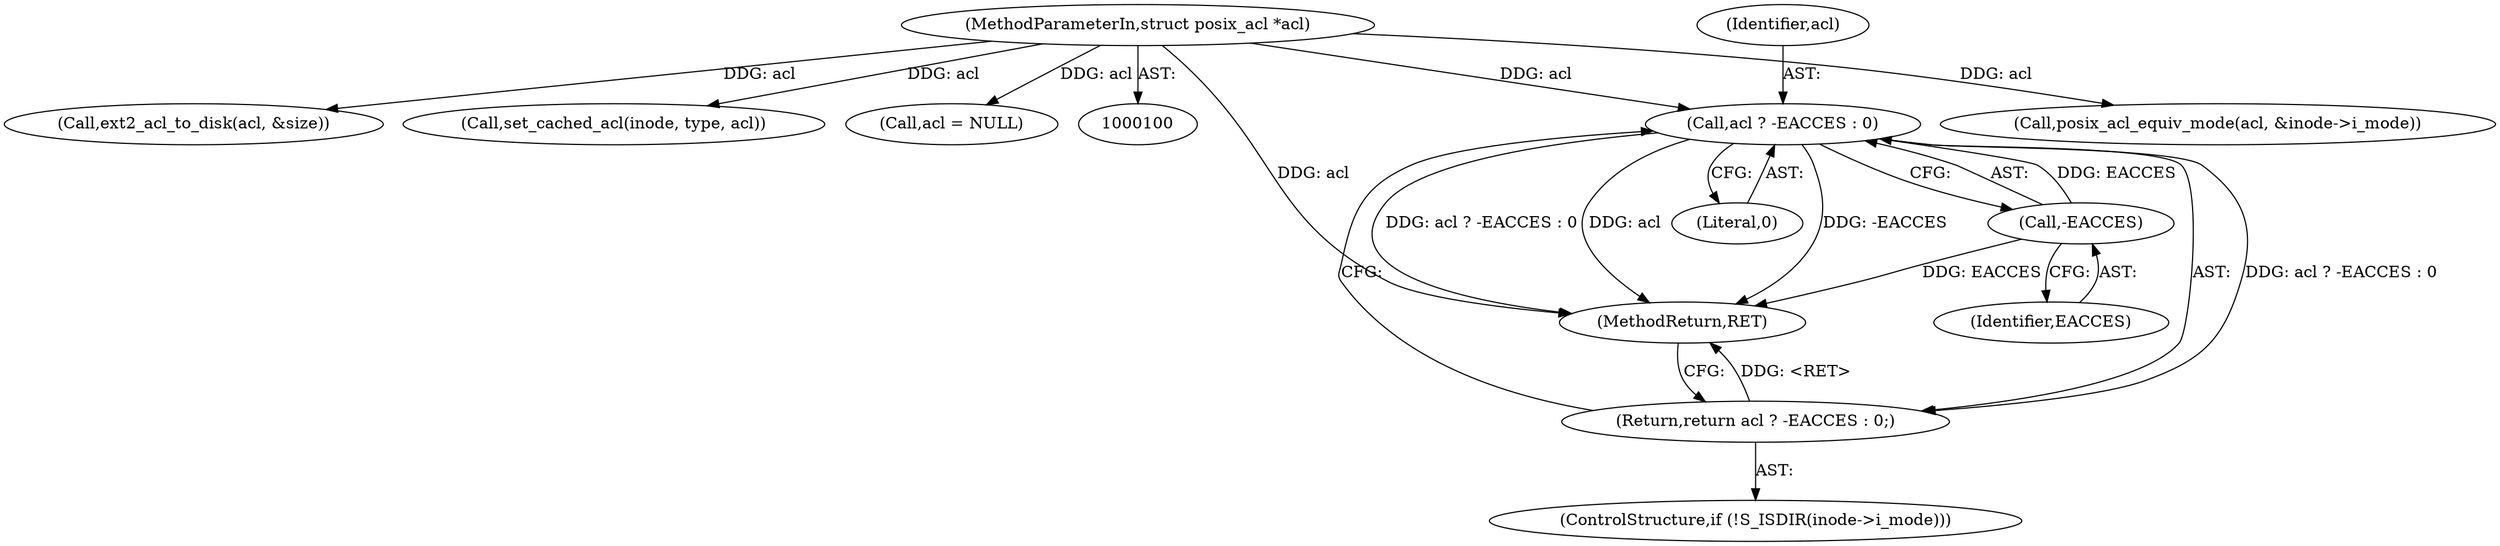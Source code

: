 digraph "0_linux_073931017b49d9458aa351605b43a7e34598caef_2@pointer" {
"1000167" [label="(Call,acl ? -EACCES : 0)"];
"1000102" [label="(MethodParameterIn,struct posix_acl *acl)"];
"1000169" [label="(Call,-EACCES)"];
"1000166" [label="(Return,return acl ? -EACCES : 0;)"];
"1000127" [label="(Call,posix_acl_equiv_mode(acl, &inode->i_mode))"];
"1000169" [label="(Call,-EACCES)"];
"1000214" [label="(MethodReturn,RET)"];
"1000160" [label="(ControlStructure,if (!S_ISDIR(inode->i_mode)))"];
"1000182" [label="(Call,ext2_acl_to_disk(acl, &size))"];
"1000166" [label="(Return,return acl ? -EACCES : 0;)"];
"1000102" [label="(MethodParameterIn,struct posix_acl *acl)"];
"1000167" [label="(Call,acl ? -EACCES : 0)"];
"1000208" [label="(Call,set_cached_acl(inode, type, acl))"];
"1000171" [label="(Literal,0)"];
"1000152" [label="(Call,acl = NULL)"];
"1000170" [label="(Identifier,EACCES)"];
"1000168" [label="(Identifier,acl)"];
"1000167" -> "1000166"  [label="AST: "];
"1000167" -> "1000169"  [label="CFG: "];
"1000167" -> "1000171"  [label="CFG: "];
"1000168" -> "1000167"  [label="AST: "];
"1000169" -> "1000167"  [label="AST: "];
"1000171" -> "1000167"  [label="AST: "];
"1000166" -> "1000167"  [label="CFG: "];
"1000167" -> "1000214"  [label="DDG: acl"];
"1000167" -> "1000214"  [label="DDG: -EACCES"];
"1000167" -> "1000214"  [label="DDG: acl ? -EACCES : 0"];
"1000167" -> "1000166"  [label="DDG: acl ? -EACCES : 0"];
"1000102" -> "1000167"  [label="DDG: acl"];
"1000169" -> "1000167"  [label="DDG: EACCES"];
"1000102" -> "1000100"  [label="AST: "];
"1000102" -> "1000214"  [label="DDG: acl"];
"1000102" -> "1000127"  [label="DDG: acl"];
"1000102" -> "1000152"  [label="DDG: acl"];
"1000102" -> "1000182"  [label="DDG: acl"];
"1000102" -> "1000208"  [label="DDG: acl"];
"1000169" -> "1000170"  [label="CFG: "];
"1000170" -> "1000169"  [label="AST: "];
"1000169" -> "1000214"  [label="DDG: EACCES"];
"1000166" -> "1000160"  [label="AST: "];
"1000214" -> "1000166"  [label="CFG: "];
"1000166" -> "1000214"  [label="DDG: <RET>"];
}
